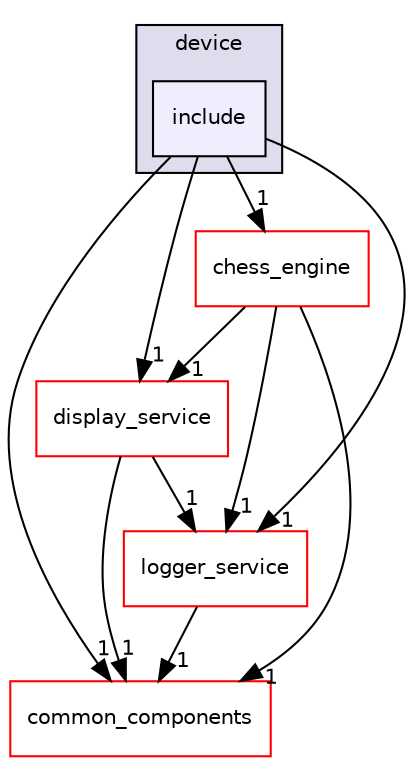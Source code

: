 digraph "components/device/include" {
  compound=true
  node [ fontsize="10", fontname="Helvetica"];
  edge [ labelfontsize="10", labelfontname="Helvetica"];
  subgraph clusterdir_27278b313c1e696b0e5eca555051df01 {
    graph [ bgcolor="#ddddee", pencolor="black", label="device" fontname="Helvetica", fontsize="10", URL="dir_27278b313c1e696b0e5eca555051df01.html"]
  dir_187d61f3f964eec75f21d09973229570 [shape=box, label="include", style="filled", fillcolor="#eeeeff", pencolor="black", URL="dir_187d61f3f964eec75f21d09973229570.html"];
  }
  dir_0971f42274b269b591d074f289887a6a [shape=box label="common_components" fillcolor="white" style="filled" color="red" URL="dir_0971f42274b269b591d074f289887a6a.html"];
  dir_7e9c4f7e394755ea1e87af0b7158d055 [shape=box label="display_service" fillcolor="white" style="filled" color="red" URL="dir_7e9c4f7e394755ea1e87af0b7158d055.html"];
  dir_278efd6fadc5c4820680beb56b10a4ed [shape=box label="chess_engine" fillcolor="white" style="filled" color="red" URL="dir_278efd6fadc5c4820680beb56b10a4ed.html"];
  dir_0cece418d453858bbe77e468de98adc6 [shape=box label="logger_service" fillcolor="white" style="filled" color="red" URL="dir_0cece418d453858bbe77e468de98adc6.html"];
  dir_7e9c4f7e394755ea1e87af0b7158d055->dir_0971f42274b269b591d074f289887a6a [headlabel="1", labeldistance=1.5 headhref="dir_000041_000039.html"];
  dir_7e9c4f7e394755ea1e87af0b7158d055->dir_0cece418d453858bbe77e468de98adc6 [headlabel="1", labeldistance=1.5 headhref="dir_000041_000043.html"];
  dir_278efd6fadc5c4820680beb56b10a4ed->dir_0971f42274b269b591d074f289887a6a [headlabel="1", labeldistance=1.5 headhref="dir_000038_000039.html"];
  dir_278efd6fadc5c4820680beb56b10a4ed->dir_7e9c4f7e394755ea1e87af0b7158d055 [headlabel="1", labeldistance=1.5 headhref="dir_000038_000041.html"];
  dir_278efd6fadc5c4820680beb56b10a4ed->dir_0cece418d453858bbe77e468de98adc6 [headlabel="1", labeldistance=1.5 headhref="dir_000038_000043.html"];
  dir_187d61f3f964eec75f21d09973229570->dir_0971f42274b269b591d074f289887a6a [headlabel="1", labeldistance=1.5 headhref="dir_000065_000039.html"];
  dir_187d61f3f964eec75f21d09973229570->dir_7e9c4f7e394755ea1e87af0b7158d055 [headlabel="1", labeldistance=1.5 headhref="dir_000065_000041.html"];
  dir_187d61f3f964eec75f21d09973229570->dir_278efd6fadc5c4820680beb56b10a4ed [headlabel="1", labeldistance=1.5 headhref="dir_000065_000038.html"];
  dir_187d61f3f964eec75f21d09973229570->dir_0cece418d453858bbe77e468de98adc6 [headlabel="1", labeldistance=1.5 headhref="dir_000065_000043.html"];
  dir_0cece418d453858bbe77e468de98adc6->dir_0971f42274b269b591d074f289887a6a [headlabel="1", labeldistance=1.5 headhref="dir_000043_000039.html"];
}

